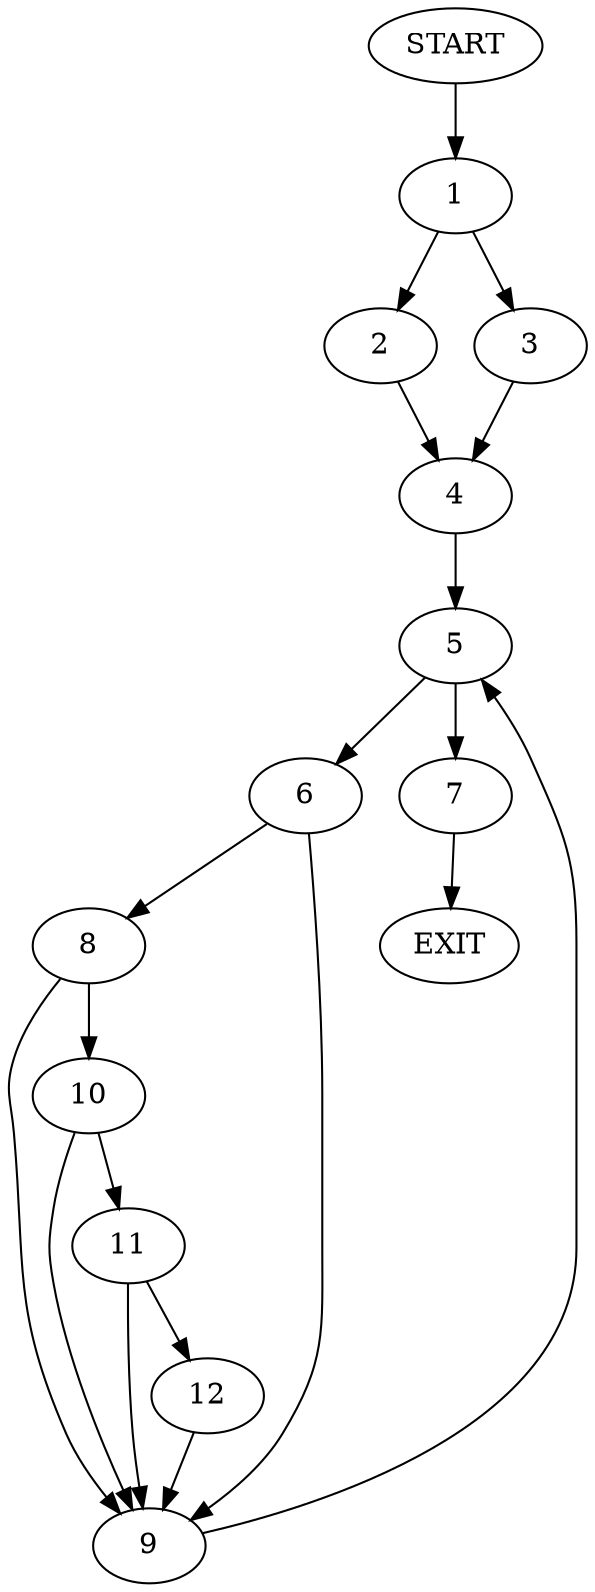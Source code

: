 digraph {
0 [label="START"]
13 [label="EXIT"]
0 -> 1
1 -> 2
1 -> 3
2 -> 4
3 -> 4
4 -> 5
5 -> 6
5 -> 7
7 -> 13
6 -> 8
6 -> 9
9 -> 5
8 -> 9
8 -> 10
10 -> 9
10 -> 11
11 -> 12
11 -> 9
12 -> 9
}
